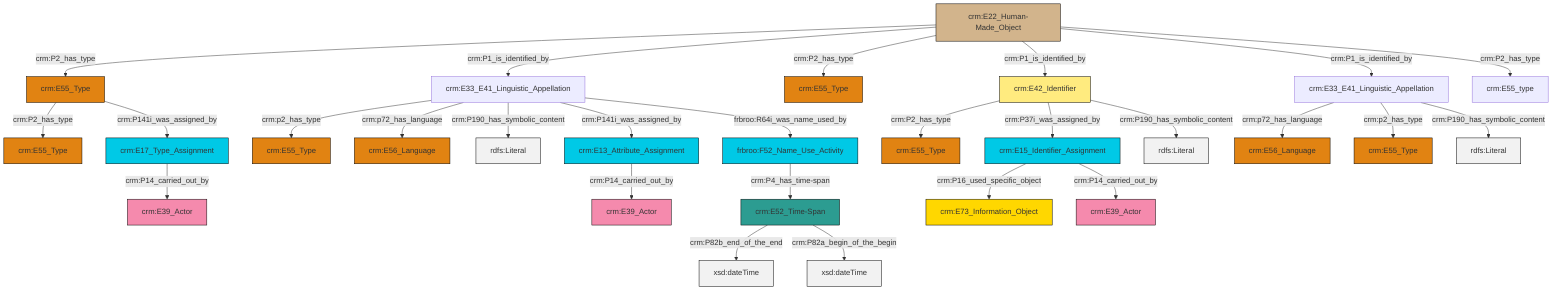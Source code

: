 graph TD
classDef Literal fill:#f2f2f2,stroke:#000000;
classDef CRM_Entity fill:#FFFFFF,stroke:#000000;
classDef Temporal_Entity fill:#00C9E6, stroke:#000000;
classDef Type fill:#E18312, stroke:#000000;
classDef Time-Span fill:#2C9C91, stroke:#000000;
classDef Appellation fill:#FFEB7F, stroke:#000000;
classDef Place fill:#008836, stroke:#000000;
classDef Persistent_Item fill:#B266B2, stroke:#000000;
classDef Conceptual_Object fill:#FFD700, stroke:#000000;
classDef Physical_Thing fill:#D2B48C, stroke:#000000;
classDef Actor fill:#f58aad, stroke:#000000;
classDef PC_Classes fill:#4ce600, stroke:#000000;
classDef Multi fill:#cccccc,stroke:#000000;

0["crm:E13_Attribute_Assignment"]:::Temporal_Entity -->|crm:P14_carried_out_by| 1["crm:E39_Actor"]:::Actor
6["crm:E33_E41_Linguistic_Appellation"]:::Default -->|crm:p2_has_type| 7["crm:E55_Type"]:::Type
10["crm:E22_Human-Made_Object"]:::Physical_Thing -->|crm:P2_has_type| 11["crm:E55_Type"]:::Type
4["crm:E33_E41_Linguistic_Appellation"]:::Default -->|crm:p72_has_language| 12["crm:E56_Language"]:::Type
6["crm:E33_E41_Linguistic_Appellation"]:::Default -->|crm:p72_has_language| 17["crm:E56_Language"]:::Type
10["crm:E22_Human-Made_Object"]:::Physical_Thing -->|crm:P1_is_identified_by| 6["crm:E33_E41_Linguistic_Appellation"]:::Default
6["crm:E33_E41_Linguistic_Appellation"]:::Default -->|crm:P190_has_symbolic_content| 21[rdfs:Literal]:::Literal
23["crm:E42_Identifier"]:::Appellation -->|crm:P2_has_type| 8["crm:E55_Type"]:::Type
31["crm:E15_Identifier_Assignment"]:::Temporal_Entity -->|crm:P16_used_specific_object| 15["crm:E73_Information_Object"]:::Conceptual_Object
10["crm:E22_Human-Made_Object"]:::Physical_Thing -->|crm:P2_has_type| 34["crm:E55_Type"]:::Type
23["crm:E42_Identifier"]:::Appellation -->|crm:P37i_was_assigned_by| 31["crm:E15_Identifier_Assignment"]:::Temporal_Entity
29["crm:E52_Time-Span"]:::Time-Span -->|crm:P82b_end_of_the_end| 38[xsd:dateTime]:::Literal
6["crm:E33_E41_Linguistic_Appellation"]:::Default -->|crm:P141i_was_assigned_by| 0["crm:E13_Attribute_Assignment"]:::Temporal_Entity
10["crm:E22_Human-Made_Object"]:::Physical_Thing -->|crm:P1_is_identified_by| 23["crm:E42_Identifier"]:::Appellation
4["crm:E33_E41_Linguistic_Appellation"]:::Default -->|crm:p2_has_type| 18["crm:E55_Type"]:::Type
11["crm:E55_Type"]:::Type -->|crm:P2_has_type| 39["crm:E55_Type"]:::Type
6["crm:E33_E41_Linguistic_Appellation"]:::Default -->|frbroo:R64i_was_name_used_by| 35["frbroo:F52_Name_Use_Activity"]:::Temporal_Entity
23["crm:E42_Identifier"]:::Appellation -->|crm:P190_has_symbolic_content| 42[rdfs:Literal]:::Literal
24["crm:E17_Type_Assignment"]:::Temporal_Entity -->|crm:P14_carried_out_by| 2["crm:E39_Actor"]:::Actor
29["crm:E52_Time-Span"]:::Time-Span -->|crm:P82a_begin_of_the_begin| 46[xsd:dateTime]:::Literal
35["frbroo:F52_Name_Use_Activity"]:::Temporal_Entity -->|crm:P4_has_time-span| 29["crm:E52_Time-Span"]:::Time-Span
31["crm:E15_Identifier_Assignment"]:::Temporal_Entity -->|crm:P14_carried_out_by| 43["crm:E39_Actor"]:::Actor
10["crm:E22_Human-Made_Object"]:::Physical_Thing -->|crm:P1_is_identified_by| 4["crm:E33_E41_Linguistic_Appellation"]:::Default
10["crm:E22_Human-Made_Object"]:::Physical_Thing -->|crm:P2_has_type| 13["crm:E55_type"]:::Default
11["crm:E55_Type"]:::Type -->|crm:P141i_was_assigned_by| 24["crm:E17_Type_Assignment"]:::Temporal_Entity
4["crm:E33_E41_Linguistic_Appellation"]:::Default -->|crm:P190_has_symbolic_content| 50[rdfs:Literal]:::Literal